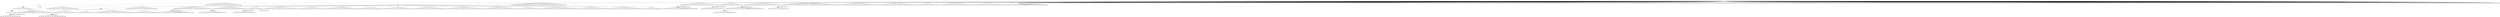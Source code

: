 digraph g {
	"57" -> "58";
	"58" [color=indianred1, style=filled, label="19"];
	"56" -> "57";
	"57" [label="43"];
	"53" -> "54";
	"54" [color=indianred1, style=filled, label="42"];
	"52" -> "53";
	"53" [label="17"];
	"42" -> "43";
	"43" [color=indianred1, style=filled, label="49"];
	"41" -> "42";
	"42" [label="41"];
	"39" -> "40";
	"40" [color=indianred1, style=filled, label="35"];
	"38" -> "39";
	"39" [label="38"];
	"36" -> "37";
	"37" [label="10"];
	"36" -> "38";
	"38" [label="35"];
	"36" -> "41";
	"41" [label="49"];
	"36" -> "44";
	"44" [label="45"];
	"36" -> "45";
	"45" [label="4"];
	"35" -> "36";
	"36" [color=indianred1, style=filled, label="20"];
	"32" -> "33";
	"33" [color=indianred1, style=filled, label="39"];
	"31" -> "32";
	"32" [label="8"];
	"29" -> "30";
	"30" [color=indianred1, style=filled, label="16"];
	"28" -> "29";
	"29" [label="50"];
	"25" -> "26";
	"26" [color=indianred1, style=filled, label="18"];
	"24" -> "25";
	"25" [label="5"];
	"20" -> "21";
	"21" [label="29"];
	"18" -> "19";
	"19" [label="15"];
	"18" -> "20";
	"20" [label="12"];
	"18" -> "22";
	"22" [label="21"];
	"18" -> "23";
	"23" [label="7"];
	"18" -> "24";
	"24" [label="18"];
	"18" -> "27";
	"27" [label="46"];
	"18" -> "28";
	"28" [label="16"];
	"18" -> "31";
	"31" [label="39"];
	"18" -> "34";
	"34" [label="23"];
	"18" -> "35";
	"35" [label="20"];
	"18" -> "46";
	"46" [label="33"];
	"18" -> "47";
	"47" [label="14"];
	"18" -> "48";
	"48" [label="6"];
	"18" -> "49";
	"49" [label="28"];
	"18" -> "50";
	"50" [label="40"];
	"18" -> "51";
	"51" [label="9"];
	"18" -> "52";
	"52" [label="42"];
	"18" -> "55";
	"55" [label="32"];
	"17" -> "18";
	"18" [color=indianred1, style=filled, label="37"];
	"14" -> "15";
	"15" [color=indianred1, style=filled, label="31"];
	"13" -> "14";
	"14" [label="25"];
	"10" -> "11";
	"11" [color=indianred1, style=filled, label="24"];
	"9" -> "10";
	"10" [label="22"];
	"9" -> "12";
	"12" [label="26"];
	"7" -> "8";
	"8" [color=indianred1, style=filled, label="36"];
	"6" -> "7";
	"7" [label="13"];
	"5" -> "6";
	"6" [color=indianred1, style=filled, label="3"];
	"4" -> "5";
	"5" [label="36"];
	"2" -> "3";
	"3" [color=indianred1, style=filled, label="44"];
	"1" -> "2";
	"2" [label="11"];
	"0" -> "1";
	"1" [label="44"];
	"0" -> "4";
	"4" [label="3"];
	"0" -> "9";
	"9" [label="24"];
	"0" -> "13";
	"13" [label="31"];
	"0" -> "16";
	"16" [label="30"];
	"0" -> "17";
	"17" [label="37"];
	"0" -> "56";
	"56" [label="19"];
	"0" -> "59";
	"59" [label="2"];
	"0" -> "60";
	"60" [label="34"];
	"0" -> "61";
	"61" [label="27"];
	"0" -> "62";
	"62" [label="47"];
	"0" -> "63";
	"63" [label="1"];
	"0" -> "64";
	"64" [label="48"];
	"0" [label="germline"];
	"0" -> "cell1";
	"cell1" [shape=box];
	"4" -> "cell2";
	"cell2" [shape=box];
	"52" -> "cell3";
	"cell3" [shape=box];
	"26" -> "cell4";
	"cell4" [shape=box];
	"9" -> "cell5";
	"cell5" [shape=box];
	"0" -> "cell6";
	"cell6" [shape=box];
	"2" -> "cell7";
	"cell7" [shape=box];
	"0" -> "cell8";
	"cell8" [shape=box];
	"51" -> "cell9";
	"cell9" [shape=box];
	"15" -> "cell10";
	"cell10" [shape=box];
	"0" -> "cell11";
	"cell11" [shape=box];
	"40" -> "cell12";
	"cell12" [shape=box];
	"35" -> "cell13";
	"cell13" [shape=box];
	"0" -> "cell14";
	"cell14" [shape=box];
	"0" -> "cell15";
	"cell15" [shape=box];
	"0" -> "cell16";
	"cell16" [shape=box];
	"61" -> "cell17";
	"cell17" [shape=box];
	"37" -> "cell18";
	"cell18" [shape=box];
	"0" -> "cell19";
	"cell19" [shape=box];
	"30" -> "cell20";
	"cell20" [shape=box];
	"0" -> "cell21";
	"cell21" [shape=box];
	"0" -> "cell22";
	"cell22" [shape=box];
	"19" -> "cell23";
	"cell23" [shape=box];
	"51" -> "cell24";
	"cell24" [shape=box];
	"20" -> "cell25";
	"cell25" [shape=box];
	"0" -> "cell26";
	"cell26" [shape=box];
	"0" -> "cell27";
	"cell27" [shape=box];
	"40" -> "cell28";
	"cell28" [shape=box];
	"22" -> "cell29";
	"cell29" [shape=box];
	"0" -> "cell30";
	"cell30" [shape=box];
	"8" -> "cell31";
	"cell31" [shape=box];
	"34" -> "cell32";
	"cell32" [shape=box];
	"52" -> "cell33";
	"cell33" [shape=box];
	"0" -> "cell34";
	"cell34" [shape=box];
	"15" -> "cell35";
	"cell35" [shape=box];
	"0" -> "cell36";
	"cell36" [shape=box];
	"0" -> "cell37";
	"cell37" [shape=box];
	"0" -> "cell38";
	"cell38" [shape=box];
	"0" -> "cell39";
	"cell39" [shape=box];
	"63" -> "cell40";
	"cell40" [shape=box];
	"24" -> "cell41";
	"cell41" [shape=box];
	"0" -> "cell42";
	"cell42" [shape=box];
	"0" -> "cell43";
	"cell43" [shape=box];
	"52" -> "cell44";
	"cell44" [shape=box];
	"0" -> "cell45";
	"cell45" [shape=box];
	"0" -> "cell46";
	"cell46" [shape=box];
	"56" -> "cell47";
	"cell47" [shape=box];
	"42" -> "cell48";
	"cell48" [shape=box];
	"9" -> "cell49";
	"cell49" [shape=box];
	"0" -> "cell50";
	"cell50" [shape=box];
	"0" -> "cell51";
	"cell51" [shape=box];
	"1" -> "cell52";
	"cell52" [shape=box];
	"0" -> "cell53";
	"cell53" [shape=box];
	"45" -> "cell54";
	"cell54" [shape=box];
	"0" -> "cell55";
	"cell55" [shape=box];
	"0" -> "cell56";
	"cell56" [shape=box];
	"61" -> "cell57";
	"cell57" [shape=box];
	"0" -> "cell58";
	"cell58" [shape=box];
	"20" -> "cell59";
	"cell59" [shape=box];
	"41" -> "cell60";
	"cell60" [shape=box];
	"4" -> "cell61";
	"cell61" [shape=box];
	"0" -> "cell62";
	"cell62" [shape=box];
	"0" -> "cell63";
	"cell63" [shape=box];
	"38" -> "cell64";
	"cell64" [shape=box];
	"16" -> "cell65";
	"cell65" [shape=box];
	"0" -> "cell66";
	"cell66" [shape=box];
	"0" -> "cell67";
	"cell67" [shape=box];
	"38" -> "cell68";
	"cell68" [shape=box];
	"0" -> "cell69";
	"cell69" [shape=box];
	"62" -> "cell70";
	"cell70" [shape=box];
	"58" -> "cell71";
	"cell71" [shape=box];
	"38" -> "cell72";
	"cell72" [shape=box];
	"15" -> "cell73";
	"cell73" [shape=box];
	"62" -> "cell74";
	"cell74" [shape=box];
	"50" -> "cell75";
	"cell75" [shape=box];
	"0" -> "cell76";
	"cell76" [shape=box];
	"0" -> "cell77";
	"cell77" [shape=box];
	"44" -> "cell78";
	"cell78" [shape=box];
	"0" -> "cell79";
	"cell79" [shape=box];
	"3" -> "cell80";
	"cell80" [shape=box];
	"0" -> "cell81";
	"cell81" [shape=box];
	"55" -> "cell82";
	"cell82" [shape=box];
	"0" -> "cell83";
	"cell83" [shape=box];
	"61" -> "cell84";
	"cell84" [shape=box];
	"0" -> "cell85";
	"cell85" [shape=box];
	"0" -> "cell86";
	"cell86" [shape=box];
	"27" -> "cell87";
	"cell87" [shape=box];
	"9" -> "cell88";
	"cell88" [shape=box];
	"35" -> "cell89";
	"cell89" [shape=box];
	"0" -> "cell90";
	"cell90" [shape=box];
	"0" -> "cell91";
	"cell91" [shape=box];
	"0" -> "cell92";
	"cell92" [shape=box];
	"0" -> "cell93";
	"cell93" [shape=box];
	"0" -> "cell94";
	"cell94" [shape=box];
	"60" -> "cell95";
	"cell95" [shape=box];
	"0" -> "cell96";
	"cell96" [shape=box];
	"0" -> "cell97";
	"cell97" [shape=box];
	"28" -> "cell98";
	"cell98" [shape=box];
	"9" -> "cell99";
	"cell99" [shape=box];
	"0" -> "cell100";
	"cell100" [shape=box];
	"14" -> "cell101";
	"cell101" [shape=box];
	"0" -> "cell102";
	"cell102" [shape=box];
	"3" -> "cell103";
	"cell103" [shape=box];
	"0" -> "cell104";
	"cell104" [shape=box];
	"16" -> "cell105";
	"cell105" [shape=box];
	"11" -> "cell106";
	"cell106" [shape=box];
	"64" -> "cell107";
	"cell107" [shape=box];
	"60" -> "cell108";
	"cell108" [shape=box];
	"0" -> "cell109";
	"cell109" [shape=box];
	"0" -> "cell110";
	"cell110" [shape=box];
	"0" -> "cell111";
	"cell111" [shape=box];
	"0" -> "cell112";
	"cell112" [shape=box];
	"0" -> "cell113";
	"cell113" [shape=box];
	"46" -> "cell114";
	"cell114" [shape=box];
	"41" -> "cell115";
	"cell115" [shape=box];
	"55" -> "cell116";
	"cell116" [shape=box];
	"37" -> "cell117";
	"cell117" [shape=box];
	"41" -> "cell118";
	"cell118" [shape=box];
	"50" -> "cell119";
	"cell119" [shape=box];
	"0" -> "cell120";
	"cell120" [shape=box];
	"27" -> "cell121";
	"cell121" [shape=box];
	"0" -> "cell122";
	"cell122" [shape=box];
	"56" -> "cell123";
	"cell123" [shape=box];
	"0" -> "cell124";
	"cell124" [shape=box];
	"0" -> "cell125";
	"cell125" [shape=box];
	"0" -> "cell126";
	"cell126" [shape=box];
	"0" -> "cell127";
	"cell127" [shape=box];
	"0" -> "cell128";
	"cell128" [shape=box];
	"0" -> "cell129";
	"cell129" [shape=box];
	"30" -> "cell130";
	"cell130" [shape=box];
	"35" -> "cell131";
	"cell131" [shape=box];
	"0" -> "cell132";
	"cell132" [shape=box];
	"0" -> "cell133";
	"cell133" [shape=box];
	"0" -> "cell134";
	"cell134" [shape=box];
	"0" -> "cell135";
	"cell135" [shape=box];
	"31" -> "cell136";
	"cell136" [shape=box];
	"31" -> "cell137";
	"cell137" [shape=box];
	"0" -> "cell138";
	"cell138" [shape=box];
	"45" -> "cell139";
	"cell139" [shape=box];
	"0" -> "cell140";
	"cell140" [shape=box];
	"59" -> "cell141";
	"cell141" [shape=box];
	"0" -> "cell142";
	"cell142" [shape=box];
	"23" -> "cell143";
	"cell143" [shape=box];
	"58" -> "cell144";
	"cell144" [shape=box];
	"16" -> "cell145";
	"cell145" [shape=box];
	"1" -> "cell146";
	"cell146" [shape=box];
	"0" -> "cell147";
	"cell147" [shape=box];
	"51" -> "cell148";
	"cell148" [shape=box];
	"49" -> "cell149";
	"cell149" [shape=box];
	"0" -> "cell150";
	"cell150" [shape=box];
	"40" -> "cell151";
	"cell151" [shape=box];
	"53" -> "cell152";
	"cell152" [shape=box];
	"20" -> "cell153";
	"cell153" [shape=box];
	"40" -> "cell154";
	"cell154" [shape=box];
	"0" -> "cell155";
	"cell155" [shape=box];
	"0" -> "cell156";
	"cell156" [shape=box];
	"0" -> "cell157";
	"cell157" [shape=box];
	"28" -> "cell158";
	"cell158" [shape=box];
	"0" -> "cell159";
	"cell159" [shape=box];
	"0" -> "cell160";
	"cell160" [shape=box];
	"0" -> "cell161";
	"cell161" [shape=box];
	"0" -> "cell162";
	"cell162" [shape=box];
	"20" -> "cell163";
	"cell163" [shape=box];
	"0" -> "cell164";
	"cell164" [shape=box];
	"13" -> "cell165";
	"cell165" [shape=box];
	"0" -> "cell166";
	"cell166" [shape=box];
	"62" -> "cell167";
	"cell167" [shape=box];
	"19" -> "cell168";
	"cell168" [shape=box];
	"0" -> "cell169";
	"cell169" [shape=box];
	"0" -> "cell170";
	"cell170" [shape=box];
	"0" -> "cell171";
	"cell171" [shape=box];
	"50" -> "cell172";
	"cell172" [shape=box];
	"6" -> "cell173";
	"cell173" [shape=box];
	"31" -> "cell174";
	"cell174" [shape=box];
	"0" -> "cell175";
	"cell175" [shape=box];
	"0" -> "cell176";
	"cell176" [shape=box];
	"30" -> "cell177";
	"cell177" [shape=box];
	"0" -> "cell178";
	"cell178" [shape=box];
	"17" -> "cell179";
	"cell179" [shape=box];
	"44" -> "cell180";
	"cell180" [shape=box];
	"0" -> "cell181";
	"cell181" [shape=box];
	"0" -> "cell182";
	"cell182" [shape=box];
	"49" -> "cell183";
	"cell183" [shape=box];
	"27" -> "cell184";
	"cell184" [shape=box];
	"0" -> "cell185";
	"cell185" [shape=box];
	"26" -> "cell186";
	"cell186" [shape=box];
	"0" -> "cell187";
	"cell187" [shape=box];
	"34" -> "cell188";
	"cell188" [shape=box];
	"59" -> "cell189";
	"cell189" [shape=box];
	"0" -> "cell190";
	"cell190" [shape=box];
	"0" -> "cell191";
	"cell191" [shape=box];
	"0" -> "cell192";
	"cell192" [shape=box];
	"0" -> "cell193";
	"cell193" [shape=box];
	"0" -> "cell194";
	"cell194" [shape=box];
	"0" -> "cell195";
	"cell195" [shape=box];
	"0" -> "cell196";
	"cell196" [shape=box];
	"0" -> "cell197";
	"cell197" [shape=box];
	"22" -> "cell198";
	"cell198" [shape=box];
	"51" -> "cell199";
	"cell199" [shape=box];
	"61" -> "cell200";
	"cell200" [shape=box];
	"47" -> "cell201";
	"cell201" [shape=box];
	"0" -> "cell202";
	"cell202" [shape=box];
	"0" -> "cell203";
	"cell203" [shape=box];
	"0" -> "cell204";
	"cell204" [shape=box];
	"0" -> "cell205";
	"cell205" [shape=box];
	"0" -> "cell206";
	"cell206" [shape=box];
	"41" -> "cell207";
	"cell207" [shape=box];
	"6" -> "cell208";
	"cell208" [shape=box];
	"0" -> "cell209";
	"cell209" [shape=box];
	"0" -> "cell210";
	"cell210" [shape=box];
	"38" -> "cell211";
	"cell211" [shape=box];
	"0" -> "cell212";
	"cell212" [shape=box];
	"48" -> "cell213";
	"cell213" [shape=box];
	"49" -> "cell214";
	"cell214" [shape=box];
	"0" -> "cell215";
	"cell215" [shape=box];
	"51" -> "cell216";
	"cell216" [shape=box];
	"0" -> "cell217";
	"cell217" [shape=box];
	"17" -> "cell218";
	"cell218" [shape=box];
	"16" -> "cell219";
	"cell219" [shape=box];
	"31" -> "cell220";
	"cell220" [shape=box];
	"0" -> "cell221";
	"cell221" [shape=box];
	"38" -> "cell222";
	"cell222" [shape=box];
	"0" -> "cell223";
	"cell223" [shape=box];
	"33" -> "cell224";
	"cell224" [shape=box];
	"0" -> "cell225";
	"cell225" [shape=box];
	"0" -> "cell226";
	"cell226" [shape=box];
	"57" -> "cell227";
	"cell227" [shape=box];
	"49" -> "cell228";
	"cell228" [shape=box];
	"15" -> "cell229";
	"cell229" [shape=box];
	"0" -> "cell230";
	"cell230" [shape=box];
	"51" -> "cell231";
	"cell231" [shape=box];
	"0" -> "cell232";
	"cell232" [shape=box];
	"43" -> "cell233";
	"cell233" [shape=box];
	"0" -> "cell234";
	"cell234" [shape=box];
	"0" -> "cell235";
	"cell235" [shape=box];
	"13" -> "cell236";
	"cell236" [shape=box];
	"3" -> "cell237";
	"cell237" [shape=box];
	"0" -> "cell238";
	"cell238" [shape=box];
	"0" -> "cell239";
	"cell239" [shape=box];
	"0" -> "cell240";
	"cell240" [shape=box];
	"0" -> "cell241";
	"cell241" [shape=box];
	"0" -> "cell242";
	"cell242" [shape=box];
	"44" -> "cell243";
	"cell243" [shape=box];
	"42" -> "cell244";
	"cell244" [shape=box];
	"35" -> "cell245";
	"cell245" [shape=box];
	"13" -> "cell246";
	"cell246" [shape=box];
	"0" -> "cell247";
	"cell247" [shape=box];
	"0" -> "cell248";
	"cell248" [shape=box];
	"43" -> "cell249";
	"cell249" [shape=box];
	"23" -> "cell250";
	"cell250" [shape=box];
	"0" -> "cell251";
	"cell251" [shape=box];
	"20" -> "cell252";
	"cell252" [shape=box];
	"0" -> "cell253";
	"cell253" [shape=box];
	"24" -> "cell254";
	"cell254" [shape=box];
	"0" -> "cell255";
	"cell255" [shape=box];
	"0" -> "cell256";
	"cell256" [shape=box];
	"3" -> "cell257";
	"cell257" [shape=box];
	"6" -> "cell258";
	"cell258" [shape=box];
	"0" -> "cell259";
	"cell259" [shape=box];
	"19" -> "cell260";
	"cell260" [shape=box];
	"0" -> "cell261";
	"cell261" [shape=box];
	"0" -> "cell262";
	"cell262" [shape=box];
	"0" -> "cell263";
	"cell263" [shape=box];
	"0" -> "cell264";
	"cell264" [shape=box];
	"0" -> "cell265";
	"cell265" [shape=box];
	"12" -> "cell266";
	"cell266" [shape=box];
	"50" -> "cell267";
	"cell267" [shape=box];
	"0" -> "cell268";
	"cell268" [shape=box];
	"0" -> "cell269";
	"cell269" [shape=box];
	"60" -> "cell270";
	"cell270" [shape=box];
	"0" -> "cell271";
	"cell271" [shape=box];
	"0" -> "cell272";
	"cell272" [shape=box];
	"0" -> "cell273";
	"cell273" [shape=box];
	"0" -> "cell274";
	"cell274" [shape=box];
	"0" -> "cell275";
	"cell275" [shape=box];
	"0" -> "cell276";
	"cell276" [shape=box];
	"0" -> "cell277";
	"cell277" [shape=box];
	"0" -> "cell278";
	"cell278" [shape=box];
	"0" -> "cell279";
	"cell279" [shape=box];
	"0" -> "cell280";
	"cell280" [shape=box];
	"17" -> "cell281";
	"cell281" [shape=box];
	"0" -> "cell282";
	"cell282" [shape=box];
	"0" -> "cell283";
	"cell283" [shape=box];
	"46" -> "cell284";
	"cell284" [shape=box];
	"0" -> "cell285";
	"cell285" [shape=box];
	"12" -> "cell286";
	"cell286" [shape=box];
	"41" -> "cell287";
	"cell287" [shape=box];
	"47" -> "cell288";
	"cell288" [shape=box];
	"55" -> "cell289";
	"cell289" [shape=box];
	"0" -> "cell290";
	"cell290" [shape=box];
	"0" -> "cell291";
	"cell291" [shape=box];
	"4" -> "cell292";
	"cell292" [shape=box];
	"19" -> "cell293";
	"cell293" [shape=box];
	"0" -> "cell294";
	"cell294" [shape=box];
	"0" -> "cell295";
	"cell295" [shape=box];
	"0" -> "cell296";
	"cell296" [shape=box];
	"16" -> "cell297";
	"cell297" [shape=box];
	"52" -> "cell298";
	"cell298" [shape=box];
	"0" -> "cell299";
	"cell299" [shape=box];
	"0" -> "cell300";
	"cell300" [shape=box];
	"22" -> "cell301";
	"cell301" [shape=box];
	"0" -> "cell302";
	"cell302" [shape=box];
	"0" -> "cell303";
	"cell303" [shape=box];
	"40" -> "cell304";
	"cell304" [shape=box];
	"20" -> "cell305";
	"cell305" [shape=box];
	"25" -> "cell306";
	"cell306" [shape=box];
	"0" -> "cell307";
	"cell307" [shape=box];
	"0" -> "cell308";
	"cell308" [shape=box];
	"61" -> "cell309";
	"cell309" [shape=box];
	"0" -> "cell310";
	"cell310" [shape=box];
	"0" -> "cell311";
	"cell311" [shape=box];
	"56" -> "cell312";
	"cell312" [shape=box];
	"19" -> "cell313";
	"cell313" [shape=box];
	"27" -> "cell314";
	"cell314" [shape=box];
	"26" -> "cell315";
	"cell315" [shape=box];
	"0" -> "cell316";
	"cell316" [shape=box];
	"0" -> "cell317";
	"cell317" [shape=box];
	"44" -> "cell318";
	"cell318" [shape=box];
	"26" -> "cell319";
	"cell319" [shape=box];
	"0" -> "cell320";
	"cell320" [shape=box];
	"31" -> "cell321";
	"cell321" [shape=box];
	"0" -> "cell322";
	"cell322" [shape=box];
	"0" -> "cell323";
	"cell323" [shape=box];
	"0" -> "cell324";
	"cell324" [shape=box];
	"8" -> "cell325";
	"cell325" [shape=box];
	"0" -> "cell326";
	"cell326" [shape=box];
	"50" -> "cell327";
	"cell327" [shape=box];
	"0" -> "cell328";
	"cell328" [shape=box];
	"19" -> "cell329";
	"cell329" [shape=box];
	"46" -> "cell330";
	"cell330" [shape=box];
	"33" -> "cell331";
	"cell331" [shape=box];
	"30" -> "cell332";
	"cell332" [shape=box];
	"0" -> "cell333";
	"cell333" [shape=box];
	"30" -> "cell334";
	"cell334" [shape=box];
	"0" -> "cell335";
	"cell335" [shape=box];
	"8" -> "cell336";
	"cell336" [shape=box];
	"0" -> "cell337";
	"cell337" [shape=box];
	"0" -> "cell338";
	"cell338" [shape=box];
	"0" -> "cell339";
	"cell339" [shape=box];
	"0" -> "cell340";
	"cell340" [shape=box];
	"0" -> "cell341";
	"cell341" [shape=box];
	"0" -> "cell342";
	"cell342" [shape=box];
	"0" -> "cell343";
	"cell343" [shape=box];
	"0" -> "cell344";
	"cell344" [shape=box];
	"0" -> "cell345";
	"cell345" [shape=box];
	"0" -> "cell346";
	"cell346" [shape=box];
	"35" -> "cell347";
	"cell347" [shape=box];
	"0" -> "cell348";
	"cell348" [shape=box];
	"52" -> "cell349";
	"cell349" [shape=box];
	"0" -> "cell350";
	"cell350" [shape=box];
	"64" -> "cell351";
	"cell351" [shape=box];
	"33" -> "cell352";
	"cell352" [shape=box];
	"44" -> "cell353";
	"cell353" [shape=box];
	"0" -> "cell354";
	"cell354" [shape=box];
	"0" -> "cell355";
	"cell355" [shape=box];
	"0" -> "cell356";
	"cell356" [shape=box];
	"15" -> "cell357";
	"cell357" [shape=box];
	"0" -> "cell358";
	"cell358" [shape=box];
	"59" -> "cell359";
	"cell359" [shape=box];
	"0" -> "cell360";
	"cell360" [shape=box];
	"0" -> "cell361";
	"cell361" [shape=box];
	"0" -> "cell362";
	"cell362" [shape=box];
	"0" -> "cell363";
	"cell363" [shape=box];
	"0" -> "cell364";
	"cell364" [shape=box];
	"17" -> "cell365";
	"cell365" [shape=box];
	"22" -> "cell366";
	"cell366" [shape=box];
	"0" -> "cell367";
	"cell367" [shape=box];
	"0" -> "cell368";
	"cell368" [shape=box];
	"0" -> "cell369";
	"cell369" [shape=box];
	"44" -> "cell370";
	"cell370" [shape=box];
	"16" -> "cell371";
	"cell371" [shape=box];
	"17" -> "cell372";
	"cell372" [shape=box];
	"22" -> "cell373";
	"cell373" [shape=box];
	"0" -> "cell374";
	"cell374" [shape=box];
	"44" -> "cell375";
	"cell375" [shape=box];
	"37" -> "cell376";
	"cell376" [shape=box];
	"0" -> "cell377";
	"cell377" [shape=box];
	"0" -> "cell378";
	"cell378" [shape=box];
	"0" -> "cell379";
	"cell379" [shape=box];
	"0" -> "cell380";
	"cell380" [shape=box];
	"0" -> "cell381";
	"cell381" [shape=box];
	"0" -> "cell382";
	"cell382" [shape=box];
	"0" -> "cell383";
	"cell383" [shape=box];
	"0" -> "cell384";
	"cell384" [shape=box];
	"0" -> "cell385";
	"cell385" [shape=box];
	"5" -> "cell386";
	"cell386" [shape=box];
	"0" -> "cell387";
	"cell387" [shape=box];
	"58" -> "cell388";
	"cell388" [shape=box];
	"0" -> "cell389";
	"cell389" [shape=box];
	"22" -> "cell390";
	"cell390" [shape=box];
	"0" -> "cell391";
	"cell391" [shape=box];
	"0" -> "cell392";
	"cell392" [shape=box];
	"0" -> "cell393";
	"cell393" [shape=box];
	"0" -> "cell394";
	"cell394" [shape=box];
	"0" -> "cell395";
	"cell395" [shape=box];
	"0" -> "cell396";
	"cell396" [shape=box];
	"0" -> "cell397";
	"cell397" [shape=box];
	"31" -> "cell398";
	"cell398" [shape=box];
	"0" -> "cell399";
	"cell399" [shape=box];
	"0" -> "cell400";
	"cell400" [shape=box];
	"20" -> "cell401";
	"cell401" [shape=box];
	"8" -> "cell402";
	"cell402" [shape=box];
	"33" -> "cell403";
	"cell403" [shape=box];
	"61" -> "cell404";
	"cell404" [shape=box];
	"0" -> "cell405";
	"cell405" [shape=box];
	"5" -> "cell406";
	"cell406" [shape=box];
	"45" -> "cell407";
	"cell407" [shape=box];
	"0" -> "cell408";
	"cell408" [shape=box];
	"0" -> "cell409";
	"cell409" [shape=box];
	"0" -> "cell410";
	"cell410" [shape=box];
	"44" -> "cell411";
	"cell411" [shape=box];
	"58" -> "cell412";
	"cell412" [shape=box];
	"0" -> "cell413";
	"cell413" [shape=box];
	"40" -> "cell414";
	"cell414" [shape=box];
	"0" -> "cell415";
	"cell415" [shape=box];
	"31" -> "cell416";
	"cell416" [shape=box];
	"0" -> "cell417";
	"cell417" [shape=box];
	"13" -> "cell418";
	"cell418" [shape=box];
	"24" -> "cell419";
	"cell419" [shape=box];
	"0" -> "cell420";
	"cell420" [shape=box];
	"0" -> "cell421";
	"cell421" [shape=box];
	"0" -> "cell422";
	"cell422" [shape=box];
	"1" -> "cell423";
	"cell423" [shape=box];
	"0" -> "cell424";
	"cell424" [shape=box];
	"0" -> "cell425";
	"cell425" [shape=box];
	"0" -> "cell426";
	"cell426" [shape=box];
	"0" -> "cell427";
	"cell427" [shape=box];
	"0" -> "cell428";
	"cell428" [shape=box];
	"0" -> "cell429";
	"cell429" [shape=box];
	"62" -> "cell430";
	"cell430" [shape=box];
	"0" -> "cell431";
	"cell431" [shape=box];
	"0" -> "cell432";
	"cell432" [shape=box];
	"17" -> "cell433";
	"cell433" [shape=box];
	"62" -> "cell434";
	"cell434" [shape=box];
	"0" -> "cell435";
	"cell435" [shape=box];
	"17" -> "cell436";
	"cell436" [shape=box];
	"23" -> "cell437";
	"cell437" [shape=box];
	"1" -> "cell438";
	"cell438" [shape=box];
	"0" -> "cell439";
	"cell439" [shape=box];
	"0" -> "cell440";
	"cell440" [shape=box];
	"49" -> "cell441";
	"cell441" [shape=box];
	"0" -> "cell442";
	"cell442" [shape=box];
	"0" -> "cell443";
	"cell443" [shape=box];
	"3" -> "cell444";
	"cell444" [shape=box];
	"8" -> "cell445";
	"cell445" [shape=box];
	"0" -> "cell446";
	"cell446" [shape=box];
	"6" -> "cell447";
	"cell447" [shape=box];
	"0" -> "cell448";
	"cell448" [shape=box];
	"43" -> "cell449";
	"cell449" [shape=box];
	"41" -> "cell450";
	"cell450" [shape=box];
	"49" -> "cell451";
	"cell451" [shape=box];
	"27" -> "cell452";
	"cell452" [shape=box];
	"34" -> "cell453";
	"cell453" [shape=box];
	"49" -> "cell454";
	"cell454" [shape=box];
	"48" -> "cell455";
	"cell455" [shape=box];
	"11" -> "cell456";
	"cell456" [shape=box];
	"6" -> "cell457";
	"cell457" [shape=box];
	"56" -> "cell458";
	"cell458" [shape=box];
	"0" -> "cell459";
	"cell459" [shape=box];
	"17" -> "cell460";
	"cell460" [shape=box];
	"4" -> "cell461";
	"cell461" [shape=box];
	"0" -> "cell462";
	"cell462" [shape=box];
	"0" -> "cell463";
	"cell463" [shape=box];
	"0" -> "cell464";
	"cell464" [shape=box];
	"0" -> "cell465";
	"cell465" [shape=box];
	"0" -> "cell466";
	"cell466" [shape=box];
	"44" -> "cell467";
	"cell467" [shape=box];
	"41" -> "cell468";
	"cell468" [shape=box];
	"0" -> "cell469";
	"cell469" [shape=box];
	"42" -> "cell470";
	"cell470" [shape=box];
	"0" -> "cell471";
	"cell471" [shape=box];
	"0" -> "cell472";
	"cell472" [shape=box];
	"40" -> "cell473";
	"cell473" [shape=box];
	"0" -> "cell474";
	"cell474" [shape=box];
	"13" -> "cell475";
	"cell475" [shape=box];
	"20" -> "cell476";
	"cell476" [shape=box];
	"0" -> "cell477";
	"cell477" [shape=box];
	"28" -> "cell478";
	"cell478" [shape=box];
	"54" -> "cell479";
	"cell479" [shape=box];
	"28" -> "cell480";
	"cell480" [shape=box];
	"0" -> "cell481";
	"cell481" [shape=box];
	"34" -> "cell482";
	"cell482" [shape=box];
	"0" -> "cell483";
	"cell483" [shape=box];
	"35" -> "cell484";
	"cell484" [shape=box];
	"44" -> "cell485";
	"cell485" [shape=box];
	"0" -> "cell486";
	"cell486" [shape=box];
	"17" -> "cell487";
	"cell487" [shape=box];
	"33" -> "cell488";
	"cell488" [shape=box];
	"0" -> "cell489";
	"cell489" [shape=box];
	"11" -> "cell490";
	"cell490" [shape=box];
	"61" -> "cell491";
	"cell491" [shape=box];
	"51" -> "cell492";
	"cell492" [shape=box];
	"6" -> "cell493";
	"cell493" [shape=box];
	"6" -> "cell494";
	"cell494" [shape=box];
	"48" -> "cell495";
	"cell495" [shape=box];
	"0" -> "cell496";
	"cell496" [shape=box];
	"0" -> "cell497";
	"cell497" [shape=box];
	"37" -> "cell498";
	"cell498" [shape=box];
	"19" -> "cell499";
	"cell499" [shape=box];
	"0" -> "cell500";
	"cell500" [shape=box];
	"0" -> "cell501";
	"cell501" [shape=box];
	"46" -> "cell502";
	"cell502" [shape=box];
	"0" -> "cell503";
	"cell503" [shape=box];
	"40" -> "cell504";
	"cell504" [shape=box];
	"0" -> "cell505";
	"cell505" [shape=box];
	"0" -> "cell506";
	"cell506" [shape=box];
	"51" -> "cell507";
	"cell507" [shape=box];
	"0" -> "cell508";
	"cell508" [shape=box];
	"0" -> "cell509";
	"cell509" [shape=box];
	"64" -> "cell510";
	"cell510" [shape=box];
	"0" -> "cell511";
	"cell511" [shape=box];
	"0" -> "cell512";
	"cell512" [shape=box];
	"0" -> "cell513";
	"cell513" [shape=box];
	"61" -> "cell514";
	"cell514" [shape=box];
	"0" -> "cell515";
	"cell515" [shape=box];
	"3" -> "cell516";
	"cell516" [shape=box];
	"0" -> "cell517";
	"cell517" [shape=box];
	"0" -> "cell518";
	"cell518" [shape=box];
	"0" -> "cell519";
	"cell519" [shape=box];
	"0" -> "cell520";
	"cell520" [shape=box];
	"0" -> "cell521";
	"cell521" [shape=box];
	"27" -> "cell522";
	"cell522" [shape=box];
	"11" -> "cell523";
	"cell523" [shape=box];
	"1" -> "cell524";
	"cell524" [shape=box];
	"59" -> "cell525";
	"cell525" [shape=box];
	"0" -> "cell526";
	"cell526" [shape=box];
	"35" -> "cell527";
	"cell527" [shape=box];
	"0" -> "cell528";
	"cell528" [shape=box];
	"28" -> "cell529";
	"cell529" [shape=box];
	"47" -> "cell530";
	"cell530" [shape=box];
	"0" -> "cell531";
	"cell531" [shape=box];
	"61" -> "cell532";
	"cell532" [shape=box];
	"0" -> "cell533";
	"cell533" [shape=box];
	"11" -> "cell534";
	"cell534" [shape=box];
	"26" -> "cell535";
	"cell535" [shape=box];
	"0" -> "cell536";
	"cell536" [shape=box];
	"38" -> "cell537";
	"cell537" [shape=box];
	"0" -> "cell538";
	"cell538" [shape=box];
	"0" -> "cell539";
	"cell539" [shape=box];
	"0" -> "cell540";
	"cell540" [shape=box];
	"0" -> "cell541";
	"cell541" [shape=box];
	"60" -> "cell542";
	"cell542" [shape=box];
	"0" -> "cell543";
	"cell543" [shape=box];
	"0" -> "cell544";
	"cell544" [shape=box];
	"0" -> "cell545";
	"cell545" [shape=box];
	"52" -> "cell546";
	"cell546" [shape=box];
	"0" -> "cell547";
	"cell547" [shape=box];
	"0" -> "cell548";
	"cell548" [shape=box];
	"0" -> "cell549";
	"cell549" [shape=box];
	"0" -> "cell550";
	"cell550" [shape=box];
	"0" -> "cell551";
	"cell551" [shape=box];
	"0" -> "cell552";
	"cell552" [shape=box];
	"56" -> "cell553";
	"cell553" [shape=box];
	"55" -> "cell554";
	"cell554" [shape=box];
	"31" -> "cell555";
	"cell555" [shape=box];
	"0" -> "cell556";
	"cell556" [shape=box];
	"45" -> "cell557";
	"cell557" [shape=box];
	"0" -> "cell558";
	"cell558" [shape=box];
	"0" -> "cell559";
	"cell559" [shape=box];
	"0" -> "cell560";
	"cell560" [shape=box];
	"0" -> "cell561";
	"cell561" [shape=box];
	"32" -> "cell562";
	"cell562" [shape=box];
	"0" -> "cell563";
	"cell563" [shape=box];
	"3" -> "cell564";
	"cell564" [shape=box];
	"33" -> "cell565";
	"cell565" [shape=box];
	"15" -> "cell566";
	"cell566" [shape=box];
	"21" -> "cell567";
	"cell567" [shape=box];
	"0" -> "cell568";
	"cell568" [shape=box];
	"0" -> "cell569";
	"cell569" [shape=box];
	"0" -> "cell570";
	"cell570" [shape=box];
	"0" -> "cell571";
	"cell571" [shape=box];
	"0" -> "cell572";
	"cell572" [shape=box];
	"33" -> "cell573";
	"cell573" [shape=box];
	"16" -> "cell574";
	"cell574" [shape=box];
	"17" -> "cell575";
	"cell575" [shape=box];
	"0" -> "cell576";
	"cell576" [shape=box];
	"15" -> "cell577";
	"cell577" [shape=box];
	"60" -> "cell578";
	"cell578" [shape=box];
	"16" -> "cell579";
	"cell579" [shape=box];
	"0" -> "cell580";
	"cell580" [shape=box];
	"56" -> "cell581";
	"cell581" [shape=box];
	"44" -> "cell582";
	"cell582" [shape=box];
	"13" -> "cell583";
	"cell583" [shape=box];
	"0" -> "cell584";
	"cell584" [shape=box];
	"27" -> "cell585";
	"cell585" [shape=box];
	"0" -> "cell586";
	"cell586" [shape=box];
	"0" -> "cell587";
	"cell587" [shape=box];
	"0" -> "cell588";
	"cell588" [shape=box];
	"0" -> "cell589";
	"cell589" [shape=box];
	"0" -> "cell590";
	"cell590" [shape=box];
	"23" -> "cell591";
	"cell591" [shape=box];
	"0" -> "cell592";
	"cell592" [shape=box];
	"14" -> "cell593";
	"cell593" [shape=box];
	"56" -> "cell594";
	"cell594" [shape=box];
	"0" -> "cell595";
	"cell595" [shape=box];
	"0" -> "cell596";
	"cell596" [shape=box];
	"33" -> "cell597";
	"cell597" [shape=box];
	"0" -> "cell598";
	"cell598" [shape=box];
	"0" -> "cell599";
	"cell599" [shape=box];
	"0" -> "cell600";
	"cell600" [shape=box];
	"17" -> "cell601";
	"cell601" [shape=box];
	"0" -> "cell602";
	"cell602" [shape=box];
	"17" -> "cell603";
	"cell603" [shape=box];
	"0" -> "cell604";
	"cell604" [shape=box];
	"0" -> "cell605";
	"cell605" [shape=box];
	"0" -> "cell606";
	"cell606" [shape=box];
	"0" -> "cell607";
	"cell607" [shape=box];
	"0" -> "cell608";
	"cell608" [shape=box];
	"43" -> "cell609";
	"cell609" [shape=box];
	"61" -> "cell610";
	"cell610" [shape=box];
	"63" -> "cell611";
	"cell611" [shape=box];
	"61" -> "cell612";
	"cell612" [shape=box];
	"43" -> "cell613";
	"cell613" [shape=box];
	"60" -> "cell614";
	"cell614" [shape=box];
	"19" -> "cell615";
	"cell615" [shape=box];
	"46" -> "cell616";
	"cell616" [shape=box];
	"26" -> "cell617";
	"cell617" [shape=box];
	"0" -> "cell618";
	"cell618" [shape=box];
	"51" -> "cell619";
	"cell619" [shape=box];
	"0" -> "cell620";
	"cell620" [shape=box];
	"0" -> "cell621";
	"cell621" [shape=box];
	"0" -> "cell622";
	"cell622" [shape=box];
	"0" -> "cell623";
	"cell623" [shape=box];
	"59" -> "cell624";
	"cell624" [shape=box];
	"17" -> "cell625";
	"cell625" [shape=box];
	"0" -> "cell626";
	"cell626" [shape=box];
	"0" -> "cell627";
	"cell627" [shape=box];
	"45" -> "cell628";
	"cell628" [shape=box];
	"31" -> "cell629";
	"cell629" [shape=box];
	"0" -> "cell630";
	"cell630" [shape=box];
	"0" -> "cell631";
	"cell631" [shape=box];
	"0" -> "cell632";
	"cell632" [shape=box];
	"0" -> "cell633";
	"cell633" [shape=box];
	"0" -> "cell634";
	"cell634" [shape=box];
	"47" -> "cell635";
	"cell635" [shape=box];
	"1" -> "cell636";
	"cell636" [shape=box];
	"0" -> "cell637";
	"cell637" [shape=box];
	"41" -> "cell638";
	"cell638" [shape=box];
	"33" -> "cell639";
	"cell639" [shape=box];
	"35" -> "cell640";
	"cell640" [shape=box];
	"0" -> "cell641";
	"cell641" [shape=box];
	"59" -> "cell642";
	"cell642" [shape=box];
	"0" -> "cell643";
	"cell643" [shape=box];
	"38" -> "cell644";
	"cell644" [shape=box];
	"0" -> "cell645";
	"cell645" [shape=box];
	"0" -> "cell646";
	"cell646" [shape=box];
	"0" -> "cell647";
	"cell647" [shape=box];
	"0" -> "cell648";
	"cell648" [shape=box];
	"0" -> "cell649";
	"cell649" [shape=box];
	"16" -> "cell650";
	"cell650" [shape=box];
	"0" -> "cell651";
	"cell651" [shape=box];
	"1" -> "cell652";
	"cell652" [shape=box];
	"4" -> "cell653";
	"cell653" [shape=box];
	"0" -> "cell654";
	"cell654" [shape=box];
	"9" -> "cell655";
	"cell655" [shape=box];
	"1" -> "cell656";
	"cell656" [shape=box];
	"17" -> "cell657";
	"cell657" [shape=box];
	"0" -> "cell658";
	"cell658" [shape=box];
	"0" -> "cell659";
	"cell659" [shape=box];
	"41" -> "cell660";
	"cell660" [shape=box];
	"50" -> "cell661";
	"cell661" [shape=box];
	"12" -> "cell662";
	"cell662" [shape=box];
	"0" -> "cell663";
	"cell663" [shape=box];
	"47" -> "cell664";
	"cell664" [shape=box];
	"2" -> "cell665";
	"cell665" [shape=box];
	"0" -> "cell666";
	"cell666" [shape=box];
	"59" -> "cell667";
	"cell667" [shape=box];
	"20" -> "cell668";
	"cell668" [shape=box];
	"55" -> "cell669";
	"cell669" [shape=box];
	"1" -> "cell670";
	"cell670" [shape=box];
	"19" -> "cell671";
	"cell671" [shape=box];
	"32" -> "cell672";
	"cell672" [shape=box];
	"0" -> "cell673";
	"cell673" [shape=box];
	"4" -> "cell674";
	"cell674" [shape=box];
	"55" -> "cell675";
	"cell675" [shape=box];
	"38" -> "cell676";
	"cell676" [shape=box];
	"27" -> "cell677";
	"cell677" [shape=box];
	"0" -> "cell678";
	"cell678" [shape=box];
	"0" -> "cell679";
	"cell679" [shape=box];
	"11" -> "cell680";
	"cell680" [shape=box];
	"52" -> "cell681";
	"cell681" [shape=box];
	"17" -> "cell682";
	"cell682" [shape=box];
	"15" -> "cell683";
	"cell683" [shape=box];
	"0" -> "cell684";
	"cell684" [shape=box];
	"9" -> "cell685";
	"cell685" [shape=box];
	"47" -> "cell686";
	"cell686" [shape=box];
	"0" -> "cell687";
	"cell687" [shape=box];
	"0" -> "cell688";
	"cell688" [shape=box];
	"34" -> "cell689";
	"cell689" [shape=box];
	"55" -> "cell690";
	"cell690" [shape=box];
	"17" -> "cell691";
	"cell691" [shape=box];
	"43" -> "cell692";
	"cell692" [shape=box];
	"39" -> "cell693";
	"cell693" [shape=box];
	"24" -> "cell694";
	"cell694" [shape=box];
	"0" -> "cell695";
	"cell695" [shape=box];
	"47" -> "cell696";
	"cell696" [shape=box];
	"58" -> "cell697";
	"cell697" [shape=box];
	"0" -> "cell698";
	"cell698" [shape=box];
	"0" -> "cell699";
	"cell699" [shape=box];
	"42" -> "cell700";
	"cell700" [shape=box];
	"0" -> "cell701";
	"cell701" [shape=box];
	"48" -> "cell702";
	"cell702" [shape=box];
	"0" -> "cell703";
	"cell703" [shape=box];
	"0" -> "cell704";
	"cell704" [shape=box];
	"0" -> "cell705";
	"cell705" [shape=box];
	"0" -> "cell706";
	"cell706" [shape=box];
	"0" -> "cell707";
	"cell707" [shape=box];
	"62" -> "cell708";
	"cell708" [shape=box];
	"0" -> "cell709";
	"cell709" [shape=box];
	"9" -> "cell710";
	"cell710" [shape=box];
	"0" -> "cell711";
	"cell711" [shape=box];
	"0" -> "cell712";
	"cell712" [shape=box];
	"0" -> "cell713";
	"cell713" [shape=box];
	"48" -> "cell714";
	"cell714" [shape=box];
	"0" -> "cell715";
	"cell715" [shape=box];
	"28" -> "cell716";
	"cell716" [shape=box];
	"0" -> "cell717";
	"cell717" [shape=box];
	"0" -> "cell718";
	"cell718" [shape=box];
	"0" -> "cell719";
	"cell719" [shape=box];
	"0" -> "cell720";
	"cell720" [shape=box];
	"0" -> "cell721";
	"cell721" [shape=box];
	"64" -> "cell722";
	"cell722" [shape=box];
	"22" -> "cell723";
	"cell723" [shape=box];
	"4" -> "cell724";
	"cell724" [shape=box];
	"43" -> "cell725";
	"cell725" [shape=box];
	"5" -> "cell726";
	"cell726" [shape=box];
	"47" -> "cell727";
	"cell727" [shape=box];
	"0" -> "cell728";
	"cell728" [shape=box];
	"0" -> "cell729";
	"cell729" [shape=box];
	"0" -> "cell730";
	"cell730" [shape=box];
	"0" -> "cell731";
	"cell731" [shape=box];
	"0" -> "cell732";
	"cell732" [shape=box];
	"0" -> "cell733";
	"cell733" [shape=box];
	"0" -> "cell734";
	"cell734" [shape=box];
	"58" -> "cell735";
	"cell735" [shape=box];
	"0" -> "cell736";
	"cell736" [shape=box];
	"0" -> "cell737";
	"cell737" [shape=box];
	"1" -> "cell738";
	"cell738" [shape=box];
	"2" -> "cell739";
	"cell739" [shape=box];
	"0" -> "cell740";
	"cell740" [shape=box];
	"0" -> "cell741";
	"cell741" [shape=box];
	"0" -> "cell742";
	"cell742" [shape=box];
	"44" -> "cell743";
	"cell743" [shape=box];
	"0" -> "cell744";
	"cell744" [shape=box];
	"31" -> "cell745";
	"cell745" [shape=box];
	"27" -> "cell746";
	"cell746" [shape=box];
	"0" -> "cell747";
	"cell747" [shape=box];
	"0" -> "cell748";
	"cell748" [shape=box];
	"45" -> "cell749";
	"cell749" [shape=box];
	"0" -> "cell750";
	"cell750" [shape=box];
	"0" -> "cell751";
	"cell751" [shape=box];
	"0" -> "cell752";
	"cell752" [shape=box];
	"60" -> "cell753";
	"cell753" [shape=box];
	"0" -> "cell754";
	"cell754" [shape=box];
	"0" -> "cell755";
	"cell755" [shape=box];
	"42" -> "cell756";
	"cell756" [shape=box];
	"41" -> "cell757";
	"cell757" [shape=box];
	"49" -> "cell758";
	"cell758" [shape=box];
	"0" -> "cell759";
	"cell759" [shape=box];
	"0" -> "cell760";
	"cell760" [shape=box];
	"47" -> "cell761";
	"cell761" [shape=box];
	"48" -> "cell762";
	"cell762" [shape=box];
	"0" -> "cell763";
	"cell763" [shape=box];
	"30" -> "cell764";
	"cell764" [shape=box];
	"45" -> "cell765";
	"cell765" [shape=box];
	"0" -> "cell766";
	"cell766" [shape=box];
	"0" -> "cell767";
	"cell767" [shape=box];
	"0" -> "cell768";
	"cell768" [shape=box];
	"0" -> "cell769";
	"cell769" [shape=box];
	"47" -> "cell770";
	"cell770" [shape=box];
	"45" -> "cell771";
	"cell771" [shape=box];
	"0" -> "cell772";
	"cell772" [shape=box];
	"0" -> "cell773";
	"cell773" [shape=box];
	"0" -> "cell774";
	"cell774" [shape=box];
	"4" -> "cell775";
	"cell775" [shape=box];
	"20" -> "cell776";
	"cell776" [shape=box];
	"0" -> "cell777";
	"cell777" [shape=box];
	"0" -> "cell778";
	"cell778" [shape=box];
	"0" -> "cell779";
	"cell779" [shape=box];
	"35" -> "cell780";
	"cell780" [shape=box];
	"0" -> "cell781";
	"cell781" [shape=box];
	"56" -> "cell782";
	"cell782" [shape=box];
	"4" -> "cell783";
	"cell783" [shape=box];
	"8" -> "cell784";
	"cell784" [shape=box];
	"0" -> "cell785";
	"cell785" [shape=box];
	"64" -> "cell786";
	"cell786" [shape=box];
	"0" -> "cell787";
	"cell787" [shape=box];
	"0" -> "cell788";
	"cell788" [shape=box];
	"0" -> "cell789";
	"cell789" [shape=box];
	"0" -> "cell790";
	"cell790" [shape=box];
	"0" -> "cell791";
	"cell791" [shape=box];
	"0" -> "cell792";
	"cell792" [shape=box];
	"30" -> "cell793";
	"cell793" [shape=box];
	"0" -> "cell794";
	"cell794" [shape=box];
	"13" -> "cell795";
	"cell795" [shape=box];
	"0" -> "cell796";
	"cell796" [shape=box];
	"0" -> "cell797";
	"cell797" [shape=box];
	"45" -> "cell798";
	"cell798" [shape=box];
	"23" -> "cell799";
	"cell799" [shape=box];
	"0" -> "cell800";
	"cell800" [shape=box];
	"6" -> "cell801";
	"cell801" [shape=box];
	"8" -> "cell802";
	"cell802" [shape=box];
	"22" -> "cell803";
	"cell803" [shape=box];
	"39" -> "cell804";
	"cell804" [shape=box];
	"0" -> "cell805";
	"cell805" [shape=box];
	"56" -> "cell806";
	"cell806" [shape=box];
	"27" -> "cell807";
	"cell807" [shape=box];
	"0" -> "cell808";
	"cell808" [shape=box];
	"0" -> "cell809";
	"cell809" [shape=box];
	"0" -> "cell810";
	"cell810" [shape=box];
	"47" -> "cell811";
	"cell811" [shape=box];
	"25" -> "cell812";
	"cell812" [shape=box];
	"49" -> "cell813";
	"cell813" [shape=box];
	"16" -> "cell814";
	"cell814" [shape=box];
	"30" -> "cell815";
	"cell815" [shape=box];
	"50" -> "cell816";
	"cell816" [shape=box];
	"16" -> "cell817";
	"cell817" [shape=box];
	"1" -> "cell818";
	"cell818" [shape=box];
	"59" -> "cell819";
	"cell819" [shape=box];
	"0" -> "cell820";
	"cell820" [shape=box];
	"62" -> "cell821";
	"cell821" [shape=box];
	"0" -> "cell822";
	"cell822" [shape=box];
	"27" -> "cell823";
	"cell823" [shape=box];
	"22" -> "cell824";
	"cell824" [shape=box];
	"0" -> "cell825";
	"cell825" [shape=box];
	"1" -> "cell826";
	"cell826" [shape=box];
	"17" -> "cell827";
	"cell827" [shape=box];
	"0" -> "cell828";
	"cell828" [shape=box];
	"0" -> "cell829";
	"cell829" [shape=box];
	"0" -> "cell830";
	"cell830" [shape=box];
	"0" -> "cell831";
	"cell831" [shape=box];
	"0" -> "cell832";
	"cell832" [shape=box];
	"0" -> "cell833";
	"cell833" [shape=box];
	"0" -> "cell834";
	"cell834" [shape=box];
	"0" -> "cell835";
	"cell835" [shape=box];
	"56" -> "cell836";
	"cell836" [shape=box];
	"0" -> "cell837";
	"cell837" [shape=box];
	"0" -> "cell838";
	"cell838" [shape=box];
	"0" -> "cell839";
	"cell839" [shape=box];
	"0" -> "cell840";
	"cell840" [shape=box];
	"21" -> "cell841";
	"cell841" [shape=box];
	"0" -> "cell842";
	"cell842" [shape=box];
	"54" -> "cell843";
	"cell843" [shape=box];
	"13" -> "cell844";
	"cell844" [shape=box];
	"0" -> "cell845";
	"cell845" [shape=box];
	"32" -> "cell846";
	"cell846" [shape=box];
	"13" -> "cell847";
	"cell847" [shape=box];
	"17" -> "cell848";
	"cell848" [shape=box];
	"0" -> "cell849";
	"cell849" [shape=box];
	"0" -> "cell850";
	"cell850" [shape=box];
	"23" -> "cell851";
	"cell851" [shape=box];
	"0" -> "cell852";
	"cell852" [shape=box];
	"20" -> "cell853";
	"cell853" [shape=box];
	"2" -> "cell854";
	"cell854" [shape=box];
	"58" -> "cell855";
	"cell855" [shape=box];
	"14" -> "cell856";
	"cell856" [shape=box];
	"0" -> "cell857";
	"cell857" [shape=box];
	"0" -> "cell858";
	"cell858" [shape=box];
	"0" -> "cell859";
	"cell859" [shape=box];
	"51" -> "cell860";
	"cell860" [shape=box];
	"0" -> "cell861";
	"cell861" [shape=box];
	"15" -> "cell862";
	"cell862" [shape=box];
	"0" -> "cell863";
	"cell863" [shape=box];
	"0" -> "cell864";
	"cell864" [shape=box];
	"41" -> "cell865";
	"cell865" [shape=box];
	"63" -> "cell866";
	"cell866" [shape=box];
	"64" -> "cell867";
	"cell867" [shape=box];
	"0" -> "cell868";
	"cell868" [shape=box];
	"0" -> "cell869";
	"cell869" [shape=box];
	"27" -> "cell870";
	"cell870" [shape=box];
	"14" -> "cell871";
	"cell871" [shape=box];
	"9" -> "cell872";
	"cell872" [shape=box];
	"38" -> "cell873";
	"cell873" [shape=box];
	"0" -> "cell874";
	"cell874" [shape=box];
	"0" -> "cell875";
	"cell875" [shape=box];
	"1" -> "cell876";
	"cell876" [shape=box];
	"17" -> "cell877";
	"cell877" [shape=box];
	"0" -> "cell878";
	"cell878" [shape=box];
	"34" -> "cell879";
	"cell879" [shape=box];
	"0" -> "cell880";
	"cell880" [shape=box];
	"56" -> "cell881";
	"cell881" [shape=box];
	"0" -> "cell882";
	"cell882" [shape=box];
	"0" -> "cell883";
	"cell883" [shape=box];
	"34" -> "cell884";
	"cell884" [shape=box];
	"60" -> "cell885";
	"cell885" [shape=box];
	"0" -> "cell886";
	"cell886" [shape=box];
	"0" -> "cell887";
	"cell887" [shape=box];
	"23" -> "cell888";
	"cell888" [shape=box];
	"59" -> "cell889";
	"cell889" [shape=box];
	"28" -> "cell890";
	"cell890" [shape=box];
	"6" -> "cell891";
	"cell891" [shape=box];
	"27" -> "cell892";
	"cell892" [shape=box];
	"0" -> "cell893";
	"cell893" [shape=box];
	"0" -> "cell894";
	"cell894" [shape=box];
	"0" -> "cell895";
	"cell895" [shape=box];
	"0" -> "cell896";
	"cell896" [shape=box];
	"0" -> "cell897";
	"cell897" [shape=box];
	"30" -> "cell898";
	"cell898" [shape=box];
	"0" -> "cell899";
	"cell899" [shape=box];
	"26" -> "cell900";
	"cell900" [shape=box];
	"0" -> "cell901";
	"cell901" [shape=box];
	"0" -> "cell902";
	"cell902" [shape=box];
	"16" -> "cell903";
	"cell903" [shape=box];
	"0" -> "cell904";
	"cell904" [shape=box];
	"0" -> "cell905";
	"cell905" [shape=box];
	"40" -> "cell906";
	"cell906" [shape=box];
	"43" -> "cell907";
	"cell907" [shape=box];
	"52" -> "cell908";
	"cell908" [shape=box];
	"0" -> "cell909";
	"cell909" [shape=box];
	"0" -> "cell910";
	"cell910" [shape=box];
	"34" -> "cell911";
	"cell911" [shape=box];
	"0" -> "cell912";
	"cell912" [shape=box];
	"64" -> "cell913";
	"cell913" [shape=box];
	"33" -> "cell914";
	"cell914" [shape=box];
	"0" -> "cell915";
	"cell915" [shape=box];
	"28" -> "cell916";
	"cell916" [shape=box];
	"0" -> "cell917";
	"cell917" [shape=box];
	"0" -> "cell918";
	"cell918" [shape=box];
	"0" -> "cell919";
	"cell919" [shape=box];
	"0" -> "cell920";
	"cell920" [shape=box];
	"63" -> "cell921";
	"cell921" [shape=box];
	"52" -> "cell922";
	"cell922" [shape=box];
	"0" -> "cell923";
	"cell923" [shape=box];
	"0" -> "cell924";
	"cell924" [shape=box];
	"59" -> "cell925";
	"cell925" [shape=box];
	"0" -> "cell926";
	"cell926" [shape=box];
	"0" -> "cell927";
	"cell927" [shape=box];
	"6" -> "cell928";
	"cell928" [shape=box];
	"0" -> "cell929";
	"cell929" [shape=box];
	"46" -> "cell930";
	"cell930" [shape=box];
	"0" -> "cell931";
	"cell931" [shape=box];
	"0" -> "cell932";
	"cell932" [shape=box];
	"0" -> "cell933";
	"cell933" [shape=box];
	"0" -> "cell934";
	"cell934" [shape=box];
	"44" -> "cell935";
	"cell935" [shape=box];
	"0" -> "cell936";
	"cell936" [shape=box];
	"0" -> "cell937";
	"cell937" [shape=box];
	"0" -> "cell938";
	"cell938" [shape=box];
	"51" -> "cell939";
	"cell939" [shape=box];
	"28" -> "cell940";
	"cell940" [shape=box];
	"0" -> "cell941";
	"cell941" [shape=box];
	"17" -> "cell942";
	"cell942" [shape=box];
	"23" -> "cell943";
	"cell943" [shape=box];
	"62" -> "cell944";
	"cell944" [shape=box];
	"61" -> "cell945";
	"cell945" [shape=box];
	"56" -> "cell946";
	"cell946" [shape=box];
	"62" -> "cell947";
	"cell947" [shape=box];
	"0" -> "cell948";
	"cell948" [shape=box];
	"22" -> "cell949";
	"cell949" [shape=box];
	"0" -> "cell950";
	"cell950" [shape=box];
	"45" -> "cell951";
	"cell951" [shape=box];
	"61" -> "cell952";
	"cell952" [shape=box];
	"0" -> "cell953";
	"cell953" [shape=box];
	"25" -> "cell954";
	"cell954" [shape=box];
	"0" -> "cell955";
	"cell955" [shape=box];
	"0" -> "cell956";
	"cell956" [shape=box];
	"46" -> "cell957";
	"cell957" [shape=box];
	"17" -> "cell958";
	"cell958" [shape=box];
	"6" -> "cell959";
	"cell959" [shape=box];
	"24" -> "cell960";
	"cell960" [shape=box];
	"15" -> "cell961";
	"cell961" [shape=box];
	"6" -> "cell962";
	"cell962" [shape=box];
	"47" -> "cell963";
	"cell963" [shape=box];
	"22" -> "cell964";
	"cell964" [shape=box];
	"35" -> "cell965";
	"cell965" [shape=box];
	"0" -> "cell966";
	"cell966" [shape=box];
	"6" -> "cell967";
	"cell967" [shape=box];
	"0" -> "cell968";
	"cell968" [shape=box];
	"0" -> "cell969";
	"cell969" [shape=box];
	"0" -> "cell970";
	"cell970" [shape=box];
	"0" -> "cell971";
	"cell971" [shape=box];
	"0" -> "cell972";
	"cell972" [shape=box];
	"1" -> "cell973";
	"cell973" [shape=box];
	"0" -> "cell974";
	"cell974" [shape=box];
	"26" -> "cell975";
	"cell975" [shape=box];
	"61" -> "cell976";
	"cell976" [shape=box];
	"12" -> "cell977";
	"cell977" [shape=box];
	"45" -> "cell978";
	"cell978" [shape=box];
	"0" -> "cell979";
	"cell979" [shape=box];
	"59" -> "cell980";
	"cell980" [shape=box];
	"0" -> "cell981";
	"cell981" [shape=box];
	"0" -> "cell982";
	"cell982" [shape=box];
	"56" -> "cell983";
	"cell983" [shape=box];
	"49" -> "cell984";
	"cell984" [shape=box];
	"0" -> "cell985";
	"cell985" [shape=box];
	"0" -> "cell986";
	"cell986" [shape=box];
	"0" -> "cell987";
	"cell987" [shape=box];
	"46" -> "cell988";
	"cell988" [shape=box];
	"16" -> "cell989";
	"cell989" [shape=box];
	"0" -> "cell990";
	"cell990" [shape=box];
	"0" -> "cell991";
	"cell991" [shape=box];
	"37" -> "cell992";
	"cell992" [shape=box];
	"51" -> "cell993";
	"cell993" [shape=box];
	"23" -> "cell994";
	"cell994" [shape=box];
	"0" -> "cell995";
	"cell995" [shape=box];
	"22" -> "cell996";
	"cell996" [shape=box];
	"49" -> "cell997";
	"cell997" [shape=box];
	"64" -> "cell998";
	"cell998" [shape=box];
	"0" -> "cell999";
	"cell999" [shape=box];
	"49" -> "cell1000";
	"cell1000" [shape=box];
	"0" -> "cell1001";
	"cell1001" [shape=box];
	"51" -> "cell1002";
	"cell1002" [shape=box];
	"44" -> "cell1003";
	"cell1003" [shape=box];
	"59" -> "cell1004";
	"cell1004" [shape=box];
	"33" -> "cell1005";
	"cell1005" [shape=box];
	"28" -> "cell1006";
	"cell1006" [shape=box];
	"64" -> "cell1007";
	"cell1007" [shape=box];
	"0" -> "cell1008";
	"cell1008" [shape=box];
	"35" -> "cell1009";
	"cell1009" [shape=box];
	"64" -> "cell1010";
	"cell1010" [shape=box];
	"46" -> "cell1011";
	"cell1011" [shape=box];
	"0" -> "cell1012";
	"cell1012" [shape=box];
	"55" -> "cell1013";
	"cell1013" [shape=box];
	"0" -> "cell1014";
	"cell1014" [shape=box];
	"6" -> "cell1015";
	"cell1015" [shape=box];
	"1" -> "cell1016";
	"cell1016" [shape=box];
	"0" -> "cell1017";
	"cell1017" [shape=box];
	"55" -> "cell1018";
	"cell1018" [shape=box];
	"40" -> "cell1019";
	"cell1019" [shape=box];
	"33" -> "cell1020";
	"cell1020" [shape=box];
	"6" -> "cell1021";
	"cell1021" [shape=box];
	"33" -> "cell1022";
	"cell1022" [shape=box];
	"33" -> "cell1023";
	"cell1023" [shape=box];
	"14" -> "cell1024";
	"cell1024" [shape=box];
	"63" -> "cell1025";
	"cell1025" [shape=box];
	"0" -> "cell1026";
	"cell1026" [shape=box];
	"48" -> "cell1027";
	"cell1027" [shape=box];
	"0" -> "cell1028";
	"cell1028" [shape=box];
	"53" -> "cell1029";
	"cell1029" [shape=box];
	"0" -> "cell1030";
	"cell1030" [shape=box];
	"13" -> "cell1031";
	"cell1031" [shape=box];
	"46" -> "cell1032";
	"cell1032" [shape=box];
	"0" -> "cell1033";
	"cell1033" [shape=box];
	"0" -> "cell1034";
	"cell1034" [shape=box];
	"28" -> "cell1035";
	"cell1035" [shape=box];
	"0" -> "cell1036";
	"cell1036" [shape=box];
	"0" -> "cell1037";
	"cell1037" [shape=box];
	"0" -> "cell1038";
	"cell1038" [shape=box];
	"31" -> "cell1039";
	"cell1039" [shape=box];
	"0" -> "cell1040";
	"cell1040" [shape=box];
	"26" -> "cell1041";
	"cell1041" [shape=box];
	"28" -> "cell1042";
	"cell1042" [shape=box];
	"16" -> "cell1043";
	"cell1043" [shape=box];
	"0" -> "cell1044";
	"cell1044" [shape=box];
	"58" -> "cell1045";
	"cell1045" [shape=box];
	"1" -> "cell1046";
	"cell1046" [shape=box];
	"11" -> "cell1047";
	"cell1047" [shape=box];
	"19" -> "cell1048";
	"cell1048" [shape=box];
	"16" -> "cell1049";
	"cell1049" [shape=box];
	"35" -> "cell1050";
	"cell1050" [shape=box];
	"0" -> "cell1051";
	"cell1051" [shape=box];
	"0" -> "cell1052";
	"cell1052" [shape=box];
	"37" -> "cell1053";
	"cell1053" [shape=box];
	"0" -> "cell1054";
	"cell1054" [shape=box];
	"22" -> "cell1055";
	"cell1055" [shape=box];
	"0" -> "cell1056";
	"cell1056" [shape=box];
	"49" -> "cell1057";
	"cell1057" [shape=box];
	"25" -> "cell1058";
	"cell1058" [shape=box];
	"24" -> "cell1059";
	"cell1059" [shape=box];
	"61" -> "cell1060";
	"cell1060" [shape=box];
	"15" -> "cell1061";
	"cell1061" [shape=box];
	"48" -> "cell1062";
	"cell1062" [shape=box];
	"50" -> "cell1063";
	"cell1063" [shape=box];
	"49" -> "cell1064";
	"cell1064" [shape=box];
	"0" -> "cell1065";
	"cell1065" [shape=box];
	"35" -> "cell1066";
	"cell1066" [shape=box];
	"51" -> "cell1067";
	"cell1067" [shape=box];
	"48" -> "cell1068";
	"cell1068" [shape=box];
	"0" -> "cell1069";
	"cell1069" [shape=box];
	"1" -> "cell1070";
	"cell1070" [shape=box];
	"0" -> "cell1071";
	"cell1071" [shape=box];
	"0" -> "cell1072";
	"cell1072" [shape=box];
	"0" -> "cell1073";
	"cell1073" [shape=box];
	"34" -> "cell1074";
	"cell1074" [shape=box];
	"52" -> "cell1075";
	"cell1075" [shape=box];
	"0" -> "cell1076";
	"cell1076" [shape=box];
	"0" -> "cell1077";
	"cell1077" [shape=box];
	"0" -> "cell1078";
	"cell1078" [shape=box];
	"50" -> "cell1079";
	"cell1079" [shape=box];
	"0" -> "cell1080";
	"cell1080" [shape=box];
	"38" -> "cell1081";
	"cell1081" [shape=box];
	"49" -> "cell1082";
	"cell1082" [shape=box];
	"50" -> "cell1083";
	"cell1083" [shape=box];
	"30" -> "cell1084";
	"cell1084" [shape=box];
	"0" -> "cell1085";
	"cell1085" [shape=box];
	"52" -> "cell1086";
	"cell1086" [shape=box];
	"0" -> "cell1087";
	"cell1087" [shape=box];
	"0" -> "cell1088";
	"cell1088" [shape=box];
	"51" -> "cell1089";
	"cell1089" [shape=box];
	"0" -> "cell1090";
	"cell1090" [shape=box];
	"44" -> "cell1091";
	"cell1091" [shape=box];
	"0" -> "cell1092";
	"cell1092" [shape=box];
	"4" -> "cell1093";
	"cell1093" [shape=box];
	"0" -> "cell1094";
	"cell1094" [shape=box];
	"0" -> "cell1095";
	"cell1095" [shape=box];
	"31" -> "cell1096";
	"cell1096" [shape=box];
	"0" -> "cell1097";
	"cell1097" [shape=box];
	"0" -> "cell1098";
	"cell1098" [shape=box];
	"59" -> "cell1099";
	"cell1099" [shape=box];
	"0" -> "cell1100";
	"cell1100" [shape=box];
	"0" -> "cell1101";
	"cell1101" [shape=box];
	"34" -> "cell1102";
	"cell1102" [shape=box];
	"0" -> "cell1103";
	"cell1103" [shape=box];
	"0" -> "cell1104";
	"cell1104" [shape=box];
	"0" -> "cell1105";
	"cell1105" [shape=box];
	"20" -> "cell1106";
	"cell1106" [shape=box];
	"0" -> "cell1107";
	"cell1107" [shape=box];
	"4" -> "cell1108";
	"cell1108" [shape=box];
	"8" -> "cell1109";
	"cell1109" [shape=box];
	"3" -> "cell1110";
	"cell1110" [shape=box];
	"0" -> "cell1111";
	"cell1111" [shape=box];
	"0" -> "cell1112";
	"cell1112" [shape=box];
	"30" -> "cell1113";
	"cell1113" [shape=box];
	"46" -> "cell1114";
	"cell1114" [shape=box];
	"5" -> "cell1115";
	"cell1115" [shape=box];
	"0" -> "cell1116";
	"cell1116" [shape=box];
	"0" -> "cell1117";
	"cell1117" [shape=box];
	"26" -> "cell1118";
	"cell1118" [shape=box];
	"0" -> "cell1119";
	"cell1119" [shape=box];
	"0" -> "cell1120";
	"cell1120" [shape=box];
	"0" -> "cell1121";
	"cell1121" [shape=box];
	"0" -> "cell1122";
	"cell1122" [shape=box];
	"0" -> "cell1123";
	"cell1123" [shape=box];
	"0" -> "cell1124";
	"cell1124" [shape=box];
	"0" -> "cell1125";
	"cell1125" [shape=box];
	"64" -> "cell1126";
	"cell1126" [shape=box];
	"0" -> "cell1127";
	"cell1127" [shape=box];
	"0" -> "cell1128";
	"cell1128" [shape=box];
	"0" -> "cell1129";
	"cell1129" [shape=box];
	"1" -> "cell1130";
	"cell1130" [shape=box];
	"0" -> "cell1131";
	"cell1131" [shape=box];
	"11" -> "cell1132";
	"cell1132" [shape=box];
	"52" -> "cell1133";
	"cell1133" [shape=box];
	"20" -> "cell1134";
	"cell1134" [shape=box];
	"43" -> "cell1135";
	"cell1135" [shape=box];
	"50" -> "cell1136";
	"cell1136" [shape=box];
	"0" -> "cell1137";
	"cell1137" [shape=box];
	"0" -> "cell1138";
	"cell1138" [shape=box];
	"0" -> "cell1139";
	"cell1139" [shape=box];
	"57" -> "cell1140";
	"cell1140" [shape=box];
	"21" -> "cell1141";
	"cell1141" [shape=box];
	"0" -> "cell1142";
	"cell1142" [shape=box];
	"0" -> "cell1143";
	"cell1143" [shape=box];
	"9" -> "cell1144";
	"cell1144" [shape=box];
	"0" -> "cell1145";
	"cell1145" [shape=box];
	"6" -> "cell1146";
	"cell1146" [shape=box];
	"9" -> "cell1147";
	"cell1147" [shape=box];
	"40" -> "cell1148";
	"cell1148" [shape=box];
	"35" -> "cell1149";
	"cell1149" [shape=box];
	"46" -> "cell1150";
	"cell1150" [shape=box];
	"47" -> "cell1151";
	"cell1151" [shape=box];
	"29" -> "cell1152";
	"cell1152" [shape=box];
	"40" -> "cell1153";
	"cell1153" [shape=box];
	"4" -> "cell1154";
	"cell1154" [shape=box];
	"41" -> "cell1155";
	"cell1155" [shape=box];
	"0" -> "cell1156";
	"cell1156" [shape=box];
	"0" -> "cell1157";
	"cell1157" [shape=box];
	"0" -> "cell1158";
	"cell1158" [shape=box];
	"23" -> "cell1159";
	"cell1159" [shape=box];
	"0" -> "cell1160";
	"cell1160" [shape=box];
	"0" -> "cell1161";
	"cell1161" [shape=box];
	"28" -> "cell1162";
	"cell1162" [shape=box];
	"0" -> "cell1163";
	"cell1163" [shape=box];
	"0" -> "cell1164";
	"cell1164" [shape=box];
	"0" -> "cell1165";
	"cell1165" [shape=box];
	"44" -> "cell1166";
	"cell1166" [shape=box];
	"15" -> "cell1167";
	"cell1167" [shape=box];
	"63" -> "cell1168";
	"cell1168" [shape=box];
	"59" -> "cell1169";
	"cell1169" [shape=box];
	"50" -> "cell1170";
	"cell1170" [shape=box];
	"30" -> "cell1171";
	"cell1171" [shape=box];
	"62" -> "cell1172";
	"cell1172" [shape=box];
	"60" -> "cell1173";
	"cell1173" [shape=box];
	"12" -> "cell1174";
	"cell1174" [shape=box];
	"54" -> "cell1175";
	"cell1175" [shape=box];
	"0" -> "cell1176";
	"cell1176" [shape=box];
	"13" -> "cell1177";
	"cell1177" [shape=box];
	"0" -> "cell1178";
	"cell1178" [shape=box];
	"15" -> "cell1179";
	"cell1179" [shape=box];
	"59" -> "cell1180";
	"cell1180" [shape=box];
	"4" -> "cell1181";
	"cell1181" [shape=box];
	"13" -> "cell1182";
	"cell1182" [shape=box];
	"19" -> "cell1183";
	"cell1183" [shape=box];
	"17" -> "cell1184";
	"cell1184" [shape=box];
	"0" -> "cell1185";
	"cell1185" [shape=box];
	"34" -> "cell1186";
	"cell1186" [shape=box];
	"0" -> "cell1187";
	"cell1187" [shape=box];
	"0" -> "cell1188";
	"cell1188" [shape=box];
	"1" -> "cell1189";
	"cell1189" [shape=box];
	"46" -> "cell1190";
	"cell1190" [shape=box];
	"4" -> "cell1191";
	"cell1191" [shape=box];
	"56" -> "cell1192";
	"cell1192" [shape=box];
	"44" -> "cell1193";
	"cell1193" [shape=box];
	"0" -> "cell1194";
	"cell1194" [shape=box];
	"0" -> "cell1195";
	"cell1195" [shape=box];
	"0" -> "cell1196";
	"cell1196" [shape=box];
	"13" -> "cell1197";
	"cell1197" [shape=box];
	"0" -> "cell1198";
	"cell1198" [shape=box];
	"13" -> "cell1199";
	"cell1199" [shape=box];
	"59" -> "cell1200";
	"cell1200" [shape=box];
	"0" -> "cell1201";
	"cell1201" [shape=box];
	"0" -> "cell1202";
	"cell1202" [shape=box];
	"0" -> "cell1203";
	"cell1203" [shape=box];
	"0" -> "cell1204";
	"cell1204" [shape=box];
	"0" -> "cell1205";
	"cell1205" [shape=box];
	"53" -> "cell1206";
	"cell1206" [shape=box];
	"21" -> "cell1207";
	"cell1207" [shape=box];
	"0" -> "cell1208";
	"cell1208" [shape=box];
	"56" -> "cell1209";
	"cell1209" [shape=box];
	"32" -> "cell1210";
	"cell1210" [shape=box];
	"52" -> "cell1211";
	"cell1211" [shape=box];
	"0" -> "cell1212";
	"cell1212" [shape=box];
	"0" -> "cell1213";
	"cell1213" [shape=box];
	"62" -> "cell1214";
	"cell1214" [shape=box];
	"0" -> "cell1215";
	"cell1215" [shape=box];
	"62" -> "cell1216";
	"cell1216" [shape=box];
	"16" -> "cell1217";
	"cell1217" [shape=box];
	"0" -> "cell1218";
	"cell1218" [shape=box];
	"0" -> "cell1219";
	"cell1219" [shape=box];
	"4" -> "cell1220";
	"cell1220" [shape=box];
	"41" -> "cell1221";
	"cell1221" [shape=box];
	"37" -> "cell1222";
	"cell1222" [shape=box];
	"49" -> "cell1223";
	"cell1223" [shape=box];
	"0" -> "cell1224";
	"cell1224" [shape=box];
	"33" -> "cell1225";
	"cell1225" [shape=box];
	"0" -> "cell1226";
	"cell1226" [shape=box];
	"0" -> "cell1227";
	"cell1227" [shape=box];
	"16" -> "cell1228";
	"cell1228" [shape=box];
	"11" -> "cell1229";
	"cell1229" [shape=box];
	"13" -> "cell1230";
	"cell1230" [shape=box];
	"46" -> "cell1231";
	"cell1231" [shape=box];
	"46" -> "cell1232";
	"cell1232" [shape=box];
	"0" -> "cell1233";
	"cell1233" [shape=box];
	"62" -> "cell1234";
	"cell1234" [shape=box];
	"19" -> "cell1235";
	"cell1235" [shape=box];
	"0" -> "cell1236";
	"cell1236" [shape=box];
	"0" -> "cell1237";
	"cell1237" [shape=box];
	"0" -> "cell1238";
	"cell1238" [shape=box];
	"0" -> "cell1239";
	"cell1239" [shape=box];
	"0" -> "cell1240";
	"cell1240" [shape=box];
	"7" -> "cell1241";
	"cell1241" [shape=box];
	"0" -> "cell1242";
	"cell1242" [shape=box];
	"0" -> "cell1243";
	"cell1243" [shape=box];
	"0" -> "cell1244";
	"cell1244" [shape=box];
	"42" -> "cell1245";
	"cell1245" [shape=box];
	"22" -> "cell1246";
	"cell1246" [shape=box];
	"0" -> "cell1247";
	"cell1247" [shape=box];
	"0" -> "cell1248";
	"cell1248" [shape=box];
	"41" -> "cell1249";
	"cell1249" [shape=box];
	"50" -> "cell1250";
	"cell1250" [shape=box];
	"0" -> "cell1251";
	"cell1251" [shape=box];
	"60" -> "cell1252";
	"cell1252" [shape=box];
	"0" -> "cell1253";
	"cell1253" [shape=box];
	"11" -> "cell1254";
	"cell1254" [shape=box];
	"31" -> "cell1255";
	"cell1255" [shape=box];
	"0" -> "cell1256";
	"cell1256" [shape=box];
	"1" -> "cell1257";
	"cell1257" [shape=box];
	"0" -> "cell1258";
	"cell1258" [shape=box];
	"0" -> "cell1259";
	"cell1259" [shape=box];
	"15" -> "cell1260";
	"cell1260" [shape=box];
	"0" -> "cell1261";
	"cell1261" [shape=box];
	"1" -> "cell1262";
	"cell1262" [shape=box];
	"0" -> "cell1263";
	"cell1263" [shape=box];
	"41" -> "cell1264";
	"cell1264" [shape=box];
	"34" -> "cell1265";
	"cell1265" [shape=box];
	"64" -> "cell1266";
	"cell1266" [shape=box];
	"0" -> "cell1267";
	"cell1267" [shape=box];
	"34" -> "cell1268";
	"cell1268" [shape=box];
	"1" -> "cell1269";
	"cell1269" [shape=box];
	"34" -> "cell1270";
	"cell1270" [shape=box];
	"8" -> "cell1271";
	"cell1271" [shape=box];
	"23" -> "cell1272";
	"cell1272" [shape=box];
	"0" -> "cell1273";
	"cell1273" [shape=box];
	"0" -> "cell1274";
	"cell1274" [shape=box];
	"54" -> "cell1275";
	"cell1275" [shape=box];
	"8" -> "cell1276";
	"cell1276" [shape=box];
	"0" -> "cell1277";
	"cell1277" [shape=box];
	"3" -> "cell1278";
	"cell1278" [shape=box];
	"47" -> "cell1279";
	"cell1279" [shape=box];
	"31" -> "cell1280";
	"cell1280" [shape=box];
	"0" -> "cell1281";
	"cell1281" [shape=box];
	"0" -> "cell1282";
	"cell1282" [shape=box];
	"0" -> "cell1283";
	"cell1283" [shape=box];
	"1" -> "cell1284";
	"cell1284" [shape=box];
	"15" -> "cell1285";
	"cell1285" [shape=box];
	"47" -> "cell1286";
	"cell1286" [shape=box];
	"31" -> "cell1287";
	"cell1287" [shape=box];
	"63" -> "cell1288";
	"cell1288" [shape=box];
	"56" -> "cell1289";
	"cell1289" [shape=box];
	"0" -> "cell1290";
	"cell1290" [shape=box];
	"52" -> "cell1291";
	"cell1291" [shape=box];
	"0" -> "cell1292";
	"cell1292" [shape=box];
	"28" -> "cell1293";
	"cell1293" [shape=box];
	"0" -> "cell1294";
	"cell1294" [shape=box];
	"0" -> "cell1295";
	"cell1295" [shape=box];
	"17" -> "cell1296";
	"cell1296" [shape=box];
	"17" -> "cell1297";
	"cell1297" [shape=box];
	"0" -> "cell1298";
	"cell1298" [shape=box];
	"20" -> "cell1299";
	"cell1299" [shape=box];
	"31" -> "cell1300";
	"cell1300" [shape=box];
	labelloc="t";
	label="Confidence score: -2573.837051";
}
